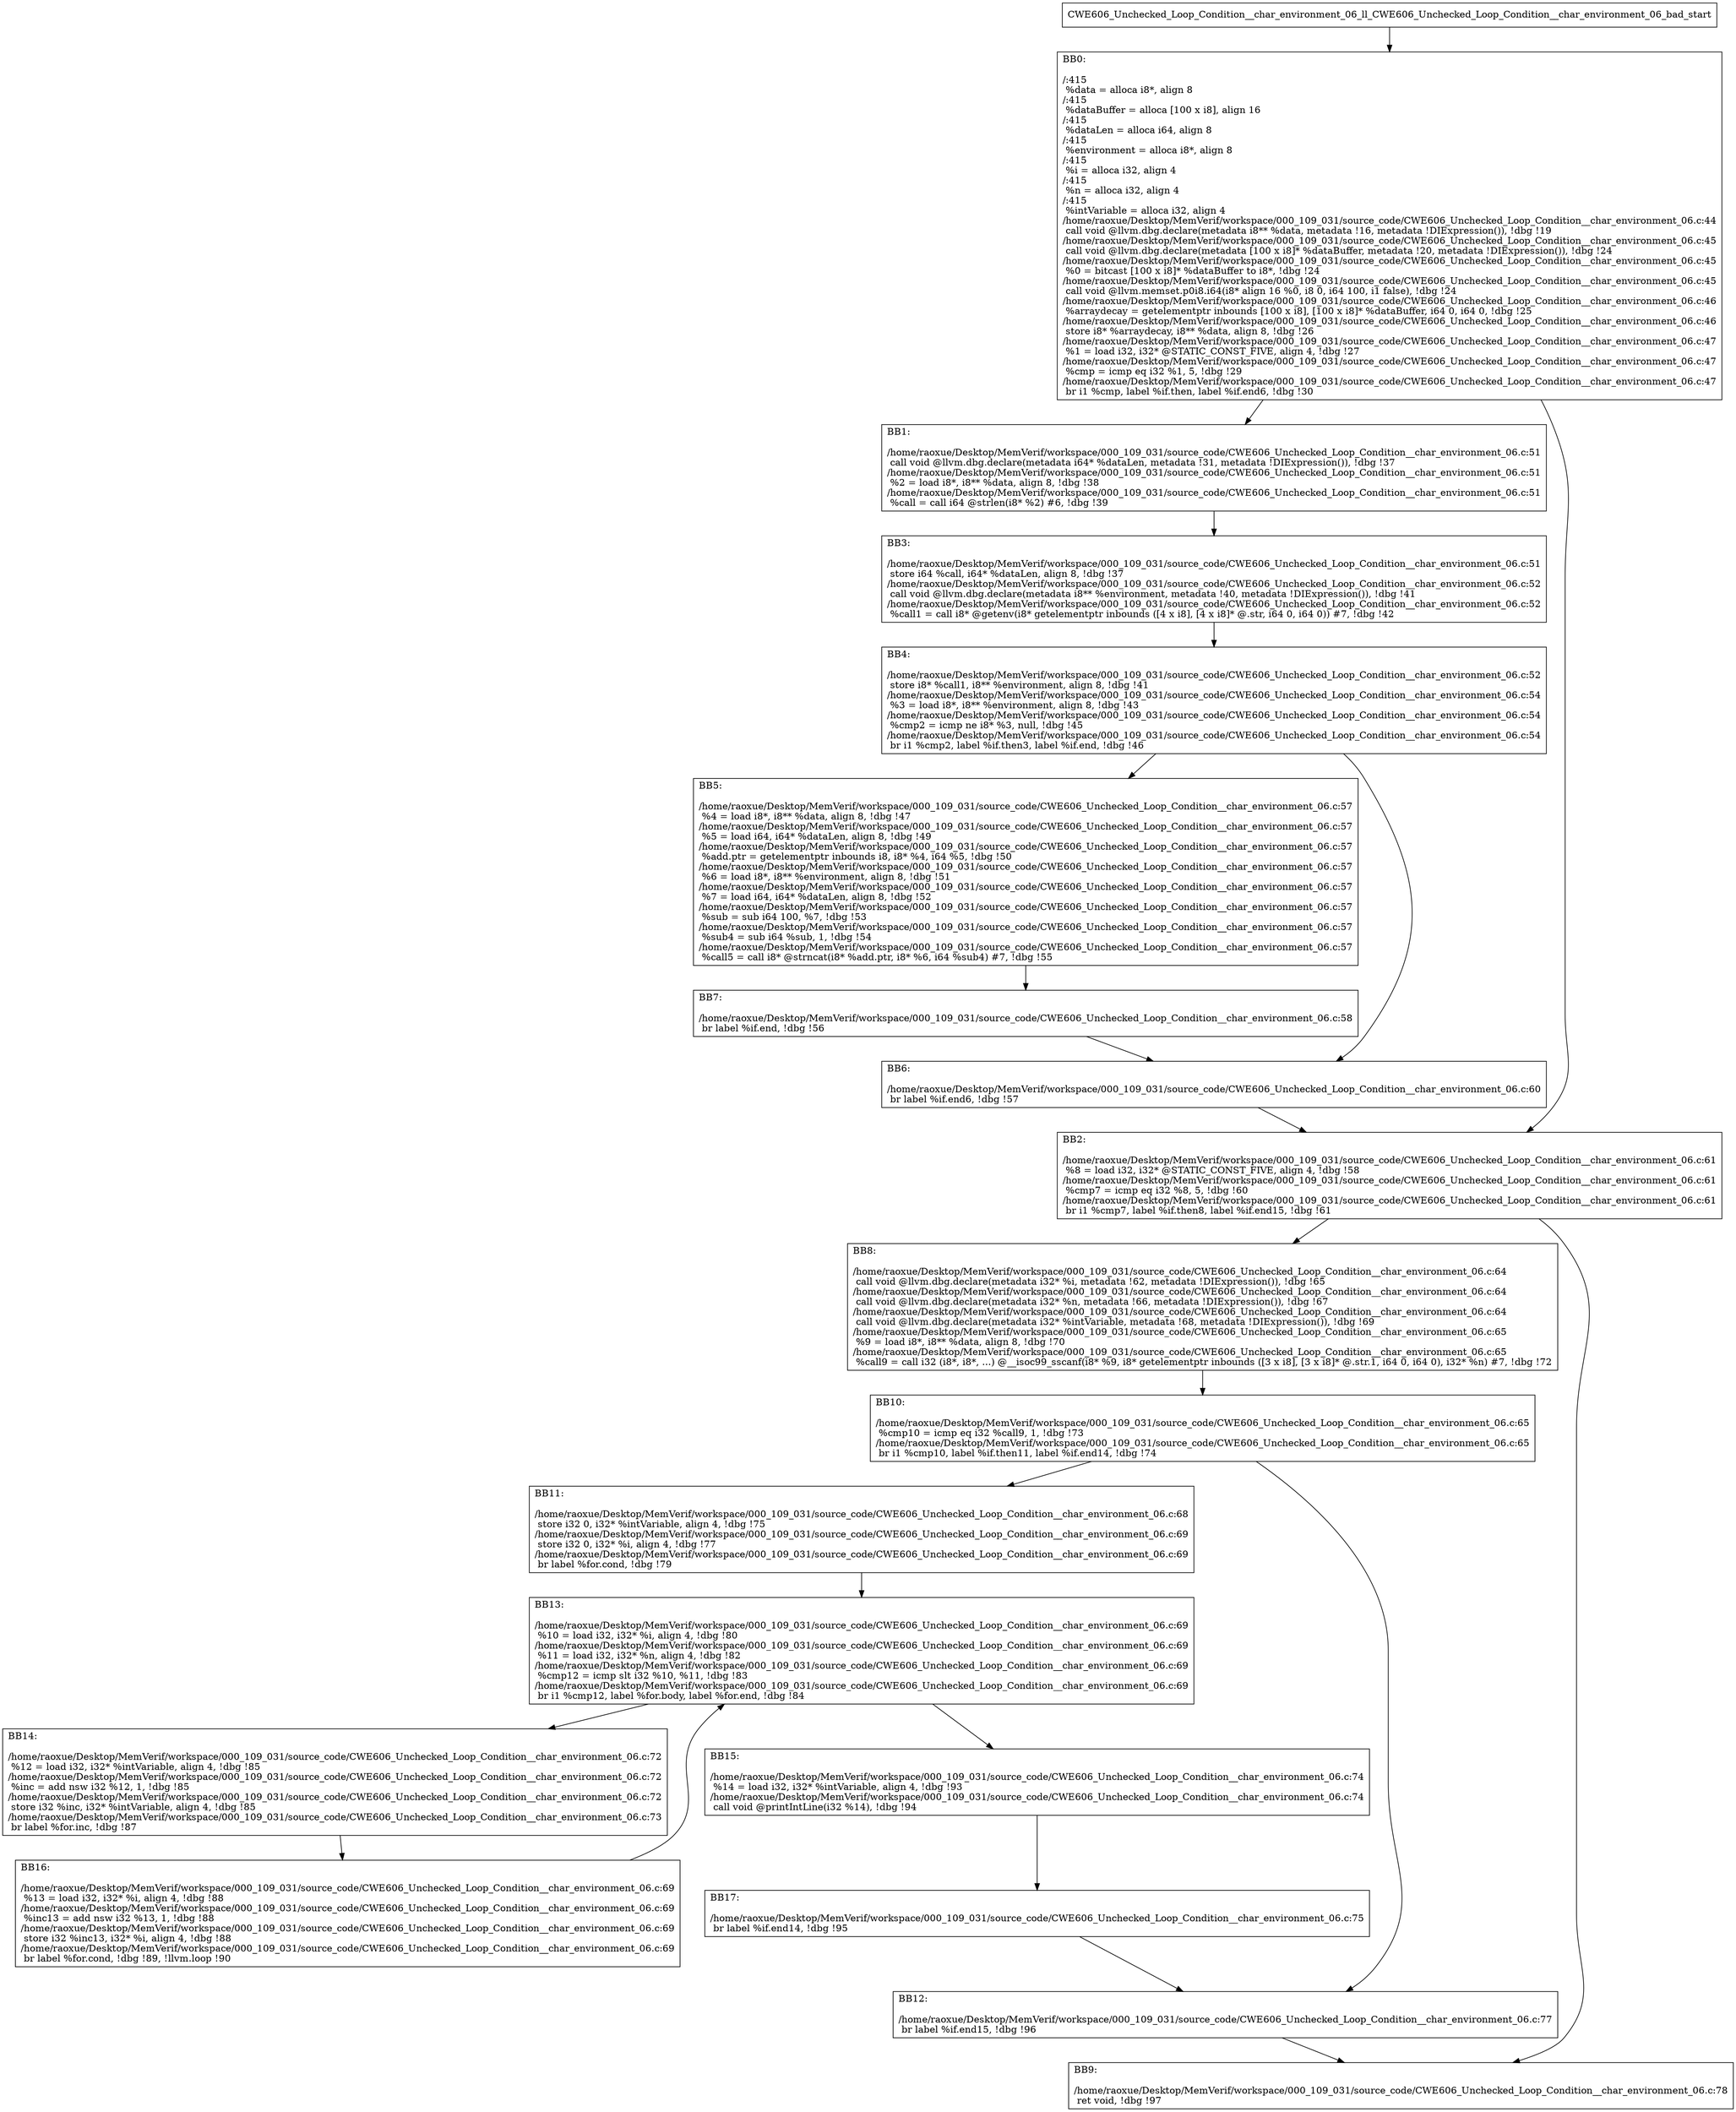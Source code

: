 digraph "CFG for'CWE606_Unchecked_Loop_Condition__char_environment_06_ll_CWE606_Unchecked_Loop_Condition__char_environment_06_bad' function" {
	BBCWE606_Unchecked_Loop_Condition__char_environment_06_ll_CWE606_Unchecked_Loop_Condition__char_environment_06_bad_start[shape=record,label="{CWE606_Unchecked_Loop_Condition__char_environment_06_ll_CWE606_Unchecked_Loop_Condition__char_environment_06_bad_start}"];
	BBCWE606_Unchecked_Loop_Condition__char_environment_06_ll_CWE606_Unchecked_Loop_Condition__char_environment_06_bad_start-> CWE606_Unchecked_Loop_Condition__char_environment_06_ll_CWE606_Unchecked_Loop_Condition__char_environment_06_badBB0;
	CWE606_Unchecked_Loop_Condition__char_environment_06_ll_CWE606_Unchecked_Loop_Condition__char_environment_06_badBB0 [shape=record, label="{BB0:\l\l/:415\l
  %data = alloca i8*, align 8\l
/:415\l
  %dataBuffer = alloca [100 x i8], align 16\l
/:415\l
  %dataLen = alloca i64, align 8\l
/:415\l
  %environment = alloca i8*, align 8\l
/:415\l
  %i = alloca i32, align 4\l
/:415\l
  %n = alloca i32, align 4\l
/:415\l
  %intVariable = alloca i32, align 4\l
/home/raoxue/Desktop/MemVerif/workspace/000_109_031/source_code/CWE606_Unchecked_Loop_Condition__char_environment_06.c:44\l
  call void @llvm.dbg.declare(metadata i8** %data, metadata !16, metadata !DIExpression()), !dbg !19\l
/home/raoxue/Desktop/MemVerif/workspace/000_109_031/source_code/CWE606_Unchecked_Loop_Condition__char_environment_06.c:45\l
  call void @llvm.dbg.declare(metadata [100 x i8]* %dataBuffer, metadata !20, metadata !DIExpression()), !dbg !24\l
/home/raoxue/Desktop/MemVerif/workspace/000_109_031/source_code/CWE606_Unchecked_Loop_Condition__char_environment_06.c:45\l
  %0 = bitcast [100 x i8]* %dataBuffer to i8*, !dbg !24\l
/home/raoxue/Desktop/MemVerif/workspace/000_109_031/source_code/CWE606_Unchecked_Loop_Condition__char_environment_06.c:45\l
  call void @llvm.memset.p0i8.i64(i8* align 16 %0, i8 0, i64 100, i1 false), !dbg !24\l
/home/raoxue/Desktop/MemVerif/workspace/000_109_031/source_code/CWE606_Unchecked_Loop_Condition__char_environment_06.c:46\l
  %arraydecay = getelementptr inbounds [100 x i8], [100 x i8]* %dataBuffer, i64 0, i64 0, !dbg !25\l
/home/raoxue/Desktop/MemVerif/workspace/000_109_031/source_code/CWE606_Unchecked_Loop_Condition__char_environment_06.c:46\l
  store i8* %arraydecay, i8** %data, align 8, !dbg !26\l
/home/raoxue/Desktop/MemVerif/workspace/000_109_031/source_code/CWE606_Unchecked_Loop_Condition__char_environment_06.c:47\l
  %1 = load i32, i32* @STATIC_CONST_FIVE, align 4, !dbg !27\l
/home/raoxue/Desktop/MemVerif/workspace/000_109_031/source_code/CWE606_Unchecked_Loop_Condition__char_environment_06.c:47\l
  %cmp = icmp eq i32 %1, 5, !dbg !29\l
/home/raoxue/Desktop/MemVerif/workspace/000_109_031/source_code/CWE606_Unchecked_Loop_Condition__char_environment_06.c:47\l
  br i1 %cmp, label %if.then, label %if.end6, !dbg !30\l
}"];
	CWE606_Unchecked_Loop_Condition__char_environment_06_ll_CWE606_Unchecked_Loop_Condition__char_environment_06_badBB0-> CWE606_Unchecked_Loop_Condition__char_environment_06_ll_CWE606_Unchecked_Loop_Condition__char_environment_06_badBB1;
	CWE606_Unchecked_Loop_Condition__char_environment_06_ll_CWE606_Unchecked_Loop_Condition__char_environment_06_badBB0-> CWE606_Unchecked_Loop_Condition__char_environment_06_ll_CWE606_Unchecked_Loop_Condition__char_environment_06_badBB2;
	CWE606_Unchecked_Loop_Condition__char_environment_06_ll_CWE606_Unchecked_Loop_Condition__char_environment_06_badBB1 [shape=record, label="{BB1:\l\l/home/raoxue/Desktop/MemVerif/workspace/000_109_031/source_code/CWE606_Unchecked_Loop_Condition__char_environment_06.c:51\l
  call void @llvm.dbg.declare(metadata i64* %dataLen, metadata !31, metadata !DIExpression()), !dbg !37\l
/home/raoxue/Desktop/MemVerif/workspace/000_109_031/source_code/CWE606_Unchecked_Loop_Condition__char_environment_06.c:51\l
  %2 = load i8*, i8** %data, align 8, !dbg !38\l
/home/raoxue/Desktop/MemVerif/workspace/000_109_031/source_code/CWE606_Unchecked_Loop_Condition__char_environment_06.c:51\l
  %call = call i64 @strlen(i8* %2) #6, !dbg !39\l
}"];
	CWE606_Unchecked_Loop_Condition__char_environment_06_ll_CWE606_Unchecked_Loop_Condition__char_environment_06_badBB1-> CWE606_Unchecked_Loop_Condition__char_environment_06_ll_CWE606_Unchecked_Loop_Condition__char_environment_06_badBB3;
	CWE606_Unchecked_Loop_Condition__char_environment_06_ll_CWE606_Unchecked_Loop_Condition__char_environment_06_badBB3 [shape=record, label="{BB3:\l\l/home/raoxue/Desktop/MemVerif/workspace/000_109_031/source_code/CWE606_Unchecked_Loop_Condition__char_environment_06.c:51\l
  store i64 %call, i64* %dataLen, align 8, !dbg !37\l
/home/raoxue/Desktop/MemVerif/workspace/000_109_031/source_code/CWE606_Unchecked_Loop_Condition__char_environment_06.c:52\l
  call void @llvm.dbg.declare(metadata i8** %environment, metadata !40, metadata !DIExpression()), !dbg !41\l
/home/raoxue/Desktop/MemVerif/workspace/000_109_031/source_code/CWE606_Unchecked_Loop_Condition__char_environment_06.c:52\l
  %call1 = call i8* @getenv(i8* getelementptr inbounds ([4 x i8], [4 x i8]* @.str, i64 0, i64 0)) #7, !dbg !42\l
}"];
	CWE606_Unchecked_Loop_Condition__char_environment_06_ll_CWE606_Unchecked_Loop_Condition__char_environment_06_badBB3-> CWE606_Unchecked_Loop_Condition__char_environment_06_ll_CWE606_Unchecked_Loop_Condition__char_environment_06_badBB4;
	CWE606_Unchecked_Loop_Condition__char_environment_06_ll_CWE606_Unchecked_Loop_Condition__char_environment_06_badBB4 [shape=record, label="{BB4:\l\l/home/raoxue/Desktop/MemVerif/workspace/000_109_031/source_code/CWE606_Unchecked_Loop_Condition__char_environment_06.c:52\l
  store i8* %call1, i8** %environment, align 8, !dbg !41\l
/home/raoxue/Desktop/MemVerif/workspace/000_109_031/source_code/CWE606_Unchecked_Loop_Condition__char_environment_06.c:54\l
  %3 = load i8*, i8** %environment, align 8, !dbg !43\l
/home/raoxue/Desktop/MemVerif/workspace/000_109_031/source_code/CWE606_Unchecked_Loop_Condition__char_environment_06.c:54\l
  %cmp2 = icmp ne i8* %3, null, !dbg !45\l
/home/raoxue/Desktop/MemVerif/workspace/000_109_031/source_code/CWE606_Unchecked_Loop_Condition__char_environment_06.c:54\l
  br i1 %cmp2, label %if.then3, label %if.end, !dbg !46\l
}"];
	CWE606_Unchecked_Loop_Condition__char_environment_06_ll_CWE606_Unchecked_Loop_Condition__char_environment_06_badBB4-> CWE606_Unchecked_Loop_Condition__char_environment_06_ll_CWE606_Unchecked_Loop_Condition__char_environment_06_badBB5;
	CWE606_Unchecked_Loop_Condition__char_environment_06_ll_CWE606_Unchecked_Loop_Condition__char_environment_06_badBB4-> CWE606_Unchecked_Loop_Condition__char_environment_06_ll_CWE606_Unchecked_Loop_Condition__char_environment_06_badBB6;
	CWE606_Unchecked_Loop_Condition__char_environment_06_ll_CWE606_Unchecked_Loop_Condition__char_environment_06_badBB5 [shape=record, label="{BB5:\l\l/home/raoxue/Desktop/MemVerif/workspace/000_109_031/source_code/CWE606_Unchecked_Loop_Condition__char_environment_06.c:57\l
  %4 = load i8*, i8** %data, align 8, !dbg !47\l
/home/raoxue/Desktop/MemVerif/workspace/000_109_031/source_code/CWE606_Unchecked_Loop_Condition__char_environment_06.c:57\l
  %5 = load i64, i64* %dataLen, align 8, !dbg !49\l
/home/raoxue/Desktop/MemVerif/workspace/000_109_031/source_code/CWE606_Unchecked_Loop_Condition__char_environment_06.c:57\l
  %add.ptr = getelementptr inbounds i8, i8* %4, i64 %5, !dbg !50\l
/home/raoxue/Desktop/MemVerif/workspace/000_109_031/source_code/CWE606_Unchecked_Loop_Condition__char_environment_06.c:57\l
  %6 = load i8*, i8** %environment, align 8, !dbg !51\l
/home/raoxue/Desktop/MemVerif/workspace/000_109_031/source_code/CWE606_Unchecked_Loop_Condition__char_environment_06.c:57\l
  %7 = load i64, i64* %dataLen, align 8, !dbg !52\l
/home/raoxue/Desktop/MemVerif/workspace/000_109_031/source_code/CWE606_Unchecked_Loop_Condition__char_environment_06.c:57\l
  %sub = sub i64 100, %7, !dbg !53\l
/home/raoxue/Desktop/MemVerif/workspace/000_109_031/source_code/CWE606_Unchecked_Loop_Condition__char_environment_06.c:57\l
  %sub4 = sub i64 %sub, 1, !dbg !54\l
/home/raoxue/Desktop/MemVerif/workspace/000_109_031/source_code/CWE606_Unchecked_Loop_Condition__char_environment_06.c:57\l
  %call5 = call i8* @strncat(i8* %add.ptr, i8* %6, i64 %sub4) #7, !dbg !55\l
}"];
	CWE606_Unchecked_Loop_Condition__char_environment_06_ll_CWE606_Unchecked_Loop_Condition__char_environment_06_badBB5-> CWE606_Unchecked_Loop_Condition__char_environment_06_ll_CWE606_Unchecked_Loop_Condition__char_environment_06_badBB7;
	CWE606_Unchecked_Loop_Condition__char_environment_06_ll_CWE606_Unchecked_Loop_Condition__char_environment_06_badBB7 [shape=record, label="{BB7:\l\l/home/raoxue/Desktop/MemVerif/workspace/000_109_031/source_code/CWE606_Unchecked_Loop_Condition__char_environment_06.c:58\l
  br label %if.end, !dbg !56\l
}"];
	CWE606_Unchecked_Loop_Condition__char_environment_06_ll_CWE606_Unchecked_Loop_Condition__char_environment_06_badBB7-> CWE606_Unchecked_Loop_Condition__char_environment_06_ll_CWE606_Unchecked_Loop_Condition__char_environment_06_badBB6;
	CWE606_Unchecked_Loop_Condition__char_environment_06_ll_CWE606_Unchecked_Loop_Condition__char_environment_06_badBB6 [shape=record, label="{BB6:\l\l/home/raoxue/Desktop/MemVerif/workspace/000_109_031/source_code/CWE606_Unchecked_Loop_Condition__char_environment_06.c:60\l
  br label %if.end6, !dbg !57\l
}"];
	CWE606_Unchecked_Loop_Condition__char_environment_06_ll_CWE606_Unchecked_Loop_Condition__char_environment_06_badBB6-> CWE606_Unchecked_Loop_Condition__char_environment_06_ll_CWE606_Unchecked_Loop_Condition__char_environment_06_badBB2;
	CWE606_Unchecked_Loop_Condition__char_environment_06_ll_CWE606_Unchecked_Loop_Condition__char_environment_06_badBB2 [shape=record, label="{BB2:\l\l/home/raoxue/Desktop/MemVerif/workspace/000_109_031/source_code/CWE606_Unchecked_Loop_Condition__char_environment_06.c:61\l
  %8 = load i32, i32* @STATIC_CONST_FIVE, align 4, !dbg !58\l
/home/raoxue/Desktop/MemVerif/workspace/000_109_031/source_code/CWE606_Unchecked_Loop_Condition__char_environment_06.c:61\l
  %cmp7 = icmp eq i32 %8, 5, !dbg !60\l
/home/raoxue/Desktop/MemVerif/workspace/000_109_031/source_code/CWE606_Unchecked_Loop_Condition__char_environment_06.c:61\l
  br i1 %cmp7, label %if.then8, label %if.end15, !dbg !61\l
}"];
	CWE606_Unchecked_Loop_Condition__char_environment_06_ll_CWE606_Unchecked_Loop_Condition__char_environment_06_badBB2-> CWE606_Unchecked_Loop_Condition__char_environment_06_ll_CWE606_Unchecked_Loop_Condition__char_environment_06_badBB8;
	CWE606_Unchecked_Loop_Condition__char_environment_06_ll_CWE606_Unchecked_Loop_Condition__char_environment_06_badBB2-> CWE606_Unchecked_Loop_Condition__char_environment_06_ll_CWE606_Unchecked_Loop_Condition__char_environment_06_badBB9;
	CWE606_Unchecked_Loop_Condition__char_environment_06_ll_CWE606_Unchecked_Loop_Condition__char_environment_06_badBB8 [shape=record, label="{BB8:\l\l/home/raoxue/Desktop/MemVerif/workspace/000_109_031/source_code/CWE606_Unchecked_Loop_Condition__char_environment_06.c:64\l
  call void @llvm.dbg.declare(metadata i32* %i, metadata !62, metadata !DIExpression()), !dbg !65\l
/home/raoxue/Desktop/MemVerif/workspace/000_109_031/source_code/CWE606_Unchecked_Loop_Condition__char_environment_06.c:64\l
  call void @llvm.dbg.declare(metadata i32* %n, metadata !66, metadata !DIExpression()), !dbg !67\l
/home/raoxue/Desktop/MemVerif/workspace/000_109_031/source_code/CWE606_Unchecked_Loop_Condition__char_environment_06.c:64\l
  call void @llvm.dbg.declare(metadata i32* %intVariable, metadata !68, metadata !DIExpression()), !dbg !69\l
/home/raoxue/Desktop/MemVerif/workspace/000_109_031/source_code/CWE606_Unchecked_Loop_Condition__char_environment_06.c:65\l
  %9 = load i8*, i8** %data, align 8, !dbg !70\l
/home/raoxue/Desktop/MemVerif/workspace/000_109_031/source_code/CWE606_Unchecked_Loop_Condition__char_environment_06.c:65\l
  %call9 = call i32 (i8*, i8*, ...) @__isoc99_sscanf(i8* %9, i8* getelementptr inbounds ([3 x i8], [3 x i8]* @.str.1, i64 0, i64 0), i32* %n) #7, !dbg !72\l
}"];
	CWE606_Unchecked_Loop_Condition__char_environment_06_ll_CWE606_Unchecked_Loop_Condition__char_environment_06_badBB8-> CWE606_Unchecked_Loop_Condition__char_environment_06_ll_CWE606_Unchecked_Loop_Condition__char_environment_06_badBB10;
	CWE606_Unchecked_Loop_Condition__char_environment_06_ll_CWE606_Unchecked_Loop_Condition__char_environment_06_badBB10 [shape=record, label="{BB10:\l\l/home/raoxue/Desktop/MemVerif/workspace/000_109_031/source_code/CWE606_Unchecked_Loop_Condition__char_environment_06.c:65\l
  %cmp10 = icmp eq i32 %call9, 1, !dbg !73\l
/home/raoxue/Desktop/MemVerif/workspace/000_109_031/source_code/CWE606_Unchecked_Loop_Condition__char_environment_06.c:65\l
  br i1 %cmp10, label %if.then11, label %if.end14, !dbg !74\l
}"];
	CWE606_Unchecked_Loop_Condition__char_environment_06_ll_CWE606_Unchecked_Loop_Condition__char_environment_06_badBB10-> CWE606_Unchecked_Loop_Condition__char_environment_06_ll_CWE606_Unchecked_Loop_Condition__char_environment_06_badBB11;
	CWE606_Unchecked_Loop_Condition__char_environment_06_ll_CWE606_Unchecked_Loop_Condition__char_environment_06_badBB10-> CWE606_Unchecked_Loop_Condition__char_environment_06_ll_CWE606_Unchecked_Loop_Condition__char_environment_06_badBB12;
	CWE606_Unchecked_Loop_Condition__char_environment_06_ll_CWE606_Unchecked_Loop_Condition__char_environment_06_badBB11 [shape=record, label="{BB11:\l\l/home/raoxue/Desktop/MemVerif/workspace/000_109_031/source_code/CWE606_Unchecked_Loop_Condition__char_environment_06.c:68\l
  store i32 0, i32* %intVariable, align 4, !dbg !75\l
/home/raoxue/Desktop/MemVerif/workspace/000_109_031/source_code/CWE606_Unchecked_Loop_Condition__char_environment_06.c:69\l
  store i32 0, i32* %i, align 4, !dbg !77\l
/home/raoxue/Desktop/MemVerif/workspace/000_109_031/source_code/CWE606_Unchecked_Loop_Condition__char_environment_06.c:69\l
  br label %for.cond, !dbg !79\l
}"];
	CWE606_Unchecked_Loop_Condition__char_environment_06_ll_CWE606_Unchecked_Loop_Condition__char_environment_06_badBB11-> CWE606_Unchecked_Loop_Condition__char_environment_06_ll_CWE606_Unchecked_Loop_Condition__char_environment_06_badBB13;
	CWE606_Unchecked_Loop_Condition__char_environment_06_ll_CWE606_Unchecked_Loop_Condition__char_environment_06_badBB13 [shape=record, label="{BB13:\l\l/home/raoxue/Desktop/MemVerif/workspace/000_109_031/source_code/CWE606_Unchecked_Loop_Condition__char_environment_06.c:69\l
  %10 = load i32, i32* %i, align 4, !dbg !80\l
/home/raoxue/Desktop/MemVerif/workspace/000_109_031/source_code/CWE606_Unchecked_Loop_Condition__char_environment_06.c:69\l
  %11 = load i32, i32* %n, align 4, !dbg !82\l
/home/raoxue/Desktop/MemVerif/workspace/000_109_031/source_code/CWE606_Unchecked_Loop_Condition__char_environment_06.c:69\l
  %cmp12 = icmp slt i32 %10, %11, !dbg !83\l
/home/raoxue/Desktop/MemVerif/workspace/000_109_031/source_code/CWE606_Unchecked_Loop_Condition__char_environment_06.c:69\l
  br i1 %cmp12, label %for.body, label %for.end, !dbg !84\l
}"];
	CWE606_Unchecked_Loop_Condition__char_environment_06_ll_CWE606_Unchecked_Loop_Condition__char_environment_06_badBB13-> CWE606_Unchecked_Loop_Condition__char_environment_06_ll_CWE606_Unchecked_Loop_Condition__char_environment_06_badBB14;
	CWE606_Unchecked_Loop_Condition__char_environment_06_ll_CWE606_Unchecked_Loop_Condition__char_environment_06_badBB13-> CWE606_Unchecked_Loop_Condition__char_environment_06_ll_CWE606_Unchecked_Loop_Condition__char_environment_06_badBB15;
	CWE606_Unchecked_Loop_Condition__char_environment_06_ll_CWE606_Unchecked_Loop_Condition__char_environment_06_badBB14 [shape=record, label="{BB14:\l\l/home/raoxue/Desktop/MemVerif/workspace/000_109_031/source_code/CWE606_Unchecked_Loop_Condition__char_environment_06.c:72\l
  %12 = load i32, i32* %intVariable, align 4, !dbg !85\l
/home/raoxue/Desktop/MemVerif/workspace/000_109_031/source_code/CWE606_Unchecked_Loop_Condition__char_environment_06.c:72\l
  %inc = add nsw i32 %12, 1, !dbg !85\l
/home/raoxue/Desktop/MemVerif/workspace/000_109_031/source_code/CWE606_Unchecked_Loop_Condition__char_environment_06.c:72\l
  store i32 %inc, i32* %intVariable, align 4, !dbg !85\l
/home/raoxue/Desktop/MemVerif/workspace/000_109_031/source_code/CWE606_Unchecked_Loop_Condition__char_environment_06.c:73\l
  br label %for.inc, !dbg !87\l
}"];
	CWE606_Unchecked_Loop_Condition__char_environment_06_ll_CWE606_Unchecked_Loop_Condition__char_environment_06_badBB14-> CWE606_Unchecked_Loop_Condition__char_environment_06_ll_CWE606_Unchecked_Loop_Condition__char_environment_06_badBB16;
	CWE606_Unchecked_Loop_Condition__char_environment_06_ll_CWE606_Unchecked_Loop_Condition__char_environment_06_badBB16 [shape=record, label="{BB16:\l\l/home/raoxue/Desktop/MemVerif/workspace/000_109_031/source_code/CWE606_Unchecked_Loop_Condition__char_environment_06.c:69\l
  %13 = load i32, i32* %i, align 4, !dbg !88\l
/home/raoxue/Desktop/MemVerif/workspace/000_109_031/source_code/CWE606_Unchecked_Loop_Condition__char_environment_06.c:69\l
  %inc13 = add nsw i32 %13, 1, !dbg !88\l
/home/raoxue/Desktop/MemVerif/workspace/000_109_031/source_code/CWE606_Unchecked_Loop_Condition__char_environment_06.c:69\l
  store i32 %inc13, i32* %i, align 4, !dbg !88\l
/home/raoxue/Desktop/MemVerif/workspace/000_109_031/source_code/CWE606_Unchecked_Loop_Condition__char_environment_06.c:69\l
  br label %for.cond, !dbg !89, !llvm.loop !90\l
}"];
	CWE606_Unchecked_Loop_Condition__char_environment_06_ll_CWE606_Unchecked_Loop_Condition__char_environment_06_badBB16-> CWE606_Unchecked_Loop_Condition__char_environment_06_ll_CWE606_Unchecked_Loop_Condition__char_environment_06_badBB13;
	CWE606_Unchecked_Loop_Condition__char_environment_06_ll_CWE606_Unchecked_Loop_Condition__char_environment_06_badBB15 [shape=record, label="{BB15:\l\l/home/raoxue/Desktop/MemVerif/workspace/000_109_031/source_code/CWE606_Unchecked_Loop_Condition__char_environment_06.c:74\l
  %14 = load i32, i32* %intVariable, align 4, !dbg !93\l
/home/raoxue/Desktop/MemVerif/workspace/000_109_031/source_code/CWE606_Unchecked_Loop_Condition__char_environment_06.c:74\l
  call void @printIntLine(i32 %14), !dbg !94\l
}"];
	CWE606_Unchecked_Loop_Condition__char_environment_06_ll_CWE606_Unchecked_Loop_Condition__char_environment_06_badBB15-> CWE606_Unchecked_Loop_Condition__char_environment_06_ll_CWE606_Unchecked_Loop_Condition__char_environment_06_badBB17;
	CWE606_Unchecked_Loop_Condition__char_environment_06_ll_CWE606_Unchecked_Loop_Condition__char_environment_06_badBB17 [shape=record, label="{BB17:\l\l/home/raoxue/Desktop/MemVerif/workspace/000_109_031/source_code/CWE606_Unchecked_Loop_Condition__char_environment_06.c:75\l
  br label %if.end14, !dbg !95\l
}"];
	CWE606_Unchecked_Loop_Condition__char_environment_06_ll_CWE606_Unchecked_Loop_Condition__char_environment_06_badBB17-> CWE606_Unchecked_Loop_Condition__char_environment_06_ll_CWE606_Unchecked_Loop_Condition__char_environment_06_badBB12;
	CWE606_Unchecked_Loop_Condition__char_environment_06_ll_CWE606_Unchecked_Loop_Condition__char_environment_06_badBB12 [shape=record, label="{BB12:\l\l/home/raoxue/Desktop/MemVerif/workspace/000_109_031/source_code/CWE606_Unchecked_Loop_Condition__char_environment_06.c:77\l
  br label %if.end15, !dbg !96\l
}"];
	CWE606_Unchecked_Loop_Condition__char_environment_06_ll_CWE606_Unchecked_Loop_Condition__char_environment_06_badBB12-> CWE606_Unchecked_Loop_Condition__char_environment_06_ll_CWE606_Unchecked_Loop_Condition__char_environment_06_badBB9;
	CWE606_Unchecked_Loop_Condition__char_environment_06_ll_CWE606_Unchecked_Loop_Condition__char_environment_06_badBB9 [shape=record, label="{BB9:\l\l/home/raoxue/Desktop/MemVerif/workspace/000_109_031/source_code/CWE606_Unchecked_Loop_Condition__char_environment_06.c:78\l
  ret void, !dbg !97\l
}"];
}
